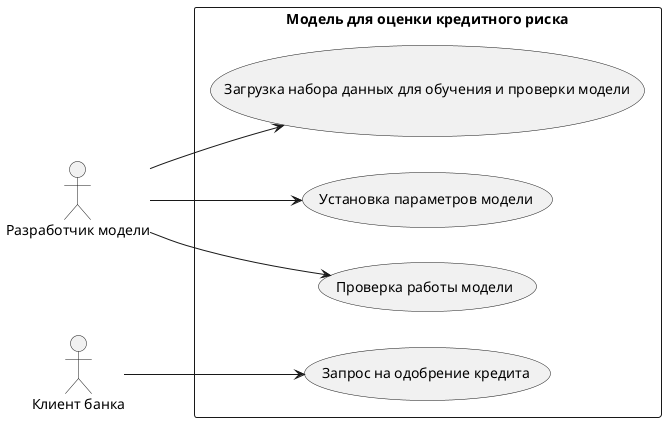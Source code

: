 @startuml
'context'

left to right direction
skinparam monochrome true
skinparam handwritten false
skinparam shadowing false

actor "Разработчик модели" as dev
actor "Клиент банка" as user

rectangle "Модель для оценки кредитного риска" {
  usecase "Загрузка набора данных для обучения и проверки модели" as use_case_1
  usecase "Установка параметров модели" as use_case_2
  usecase "Проверка работы модели" as use_case_3
  usecase "Запрос на одобрение кредита" as use_case_4
}

dev --> use_case_1
dev --> use_case_2
dev --> use_case_3
user --> use_case_4

@enduml